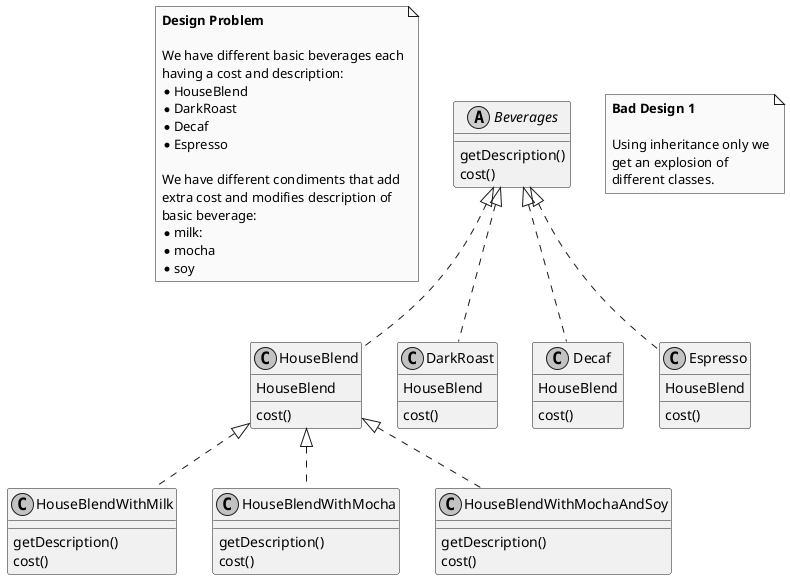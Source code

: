 @startuml
skinparam monochrome true
note as N1
    <b>Design Problem

    We have different basic beverages each
    having a cost and description:
    * HouseBlend
    * DarkRoast
    * Decaf
    * Espresso

    We have different condiments that add
    extra cost and modifies description of
    basic beverage:
    * milk:
    * mocha
    * soy
end note

abstract Beverages {
    getDescription()
    cost()
}

note as N2
    <b>Bad Design 1

    Using inheritance only we
    get an explosion of
    different classes.
end note

class HouseBlend {
    HouseBlend
    cost()
}
class DarkRoast {
    HouseBlend
    cost()
}
class Decaf {
    HouseBlend
    cost()
}
class Espresso {
    HouseBlend
    cost()
}

Beverages <|.. HouseBlend
Beverages <|.. DarkRoast
Beverages <|.. Decaf
Beverages <|.. Espresso

class HouseBlendWithMilk {
    getDescription()
    cost()
}
class HouseBlendWithMocha {
    getDescription()
    cost()
}
class HouseBlendWithMochaAndSoy {
    getDescription()
    cost()
}

HouseBlend <|.. HouseBlendWithMilk
HouseBlend <|.. HouseBlendWithMocha
HouseBlend <|.. HouseBlendWithMochaAndSoy

@enduml
